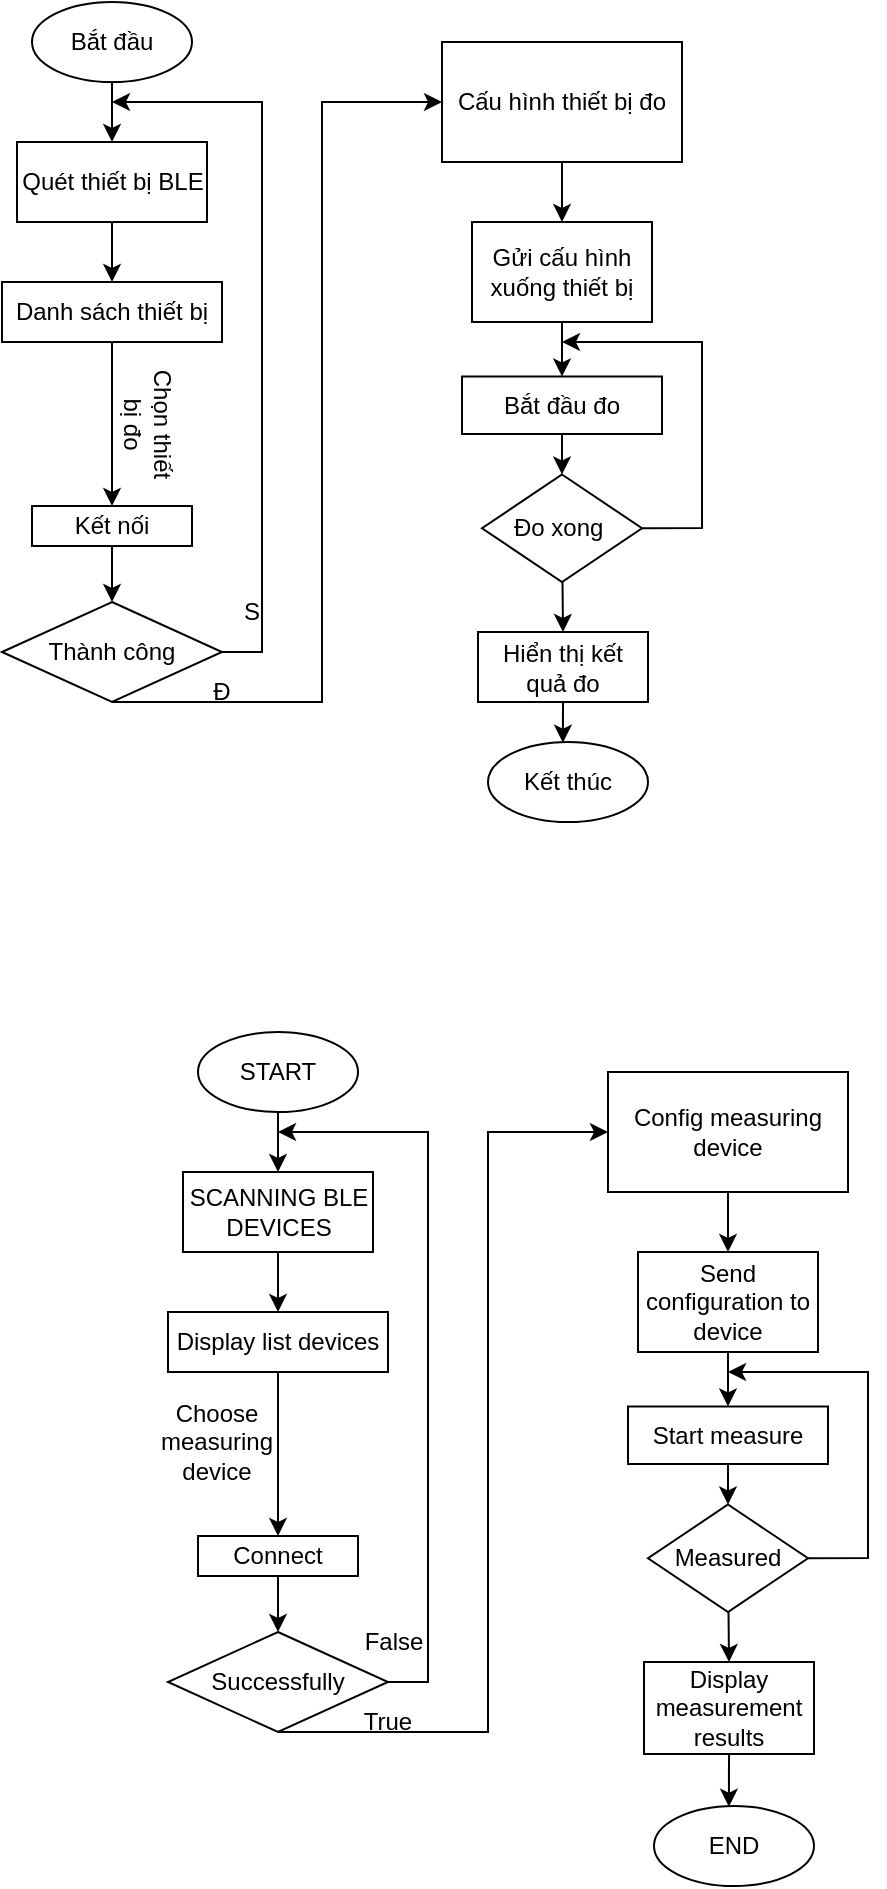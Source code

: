 <mxfile version="24.7.17">
  <diagram name="Trang-1" id="kK0aBLzPLBjerWkySaad">
    <mxGraphModel dx="837" dy="432" grid="0" gridSize="10" guides="1" tooltips="1" connect="1" arrows="1" fold="1" page="1" pageScale="1" pageWidth="850" pageHeight="1100" math="0" shadow="0">
      <root>
        <mxCell id="0" />
        <mxCell id="1" parent="0" />
        <mxCell id="JSii3hfnWb95b3xY8V0G-1" value="Quét thiết bị BLE" style="rounded=0;whiteSpace=wrap;html=1;" parent="1" vertex="1">
          <mxGeometry x="137.5" y="160" width="95" height="40" as="geometry" />
        </mxCell>
        <mxCell id="JSii3hfnWb95b3xY8V0G-2" value="Bắt đầu" style="ellipse;whiteSpace=wrap;html=1;" parent="1" vertex="1">
          <mxGeometry x="145" y="90" width="80" height="40" as="geometry" />
        </mxCell>
        <mxCell id="JSii3hfnWb95b3xY8V0G-3" value="Danh sách thiết bị" style="rounded=0;whiteSpace=wrap;html=1;" parent="1" vertex="1">
          <mxGeometry x="130" y="230" width="110" height="30" as="geometry" />
        </mxCell>
        <mxCell id="JSii3hfnWb95b3xY8V0G-4" value="Kết nối" style="rounded=0;whiteSpace=wrap;html=1;" parent="1" vertex="1">
          <mxGeometry x="145" y="342" width="80" height="20" as="geometry" />
        </mxCell>
        <mxCell id="JSii3hfnWb95b3xY8V0G-5" value="" style="endArrow=classic;html=1;rounded=0;exitX=0.5;exitY=1;exitDx=0;exitDy=0;" parent="1" source="JSii3hfnWb95b3xY8V0G-2" target="JSii3hfnWb95b3xY8V0G-1" edge="1">
          <mxGeometry width="50" height="50" relative="1" as="geometry">
            <mxPoint x="105" y="300" as="sourcePoint" />
            <mxPoint x="155" y="250" as="targetPoint" />
          </mxGeometry>
        </mxCell>
        <mxCell id="JSii3hfnWb95b3xY8V0G-6" value="" style="endArrow=classic;html=1;rounded=0;exitX=0.5;exitY=1;exitDx=0;exitDy=0;entryX=0.5;entryY=0;entryDx=0;entryDy=0;" parent="1" source="JSii3hfnWb95b3xY8V0G-1" target="JSii3hfnWb95b3xY8V0G-3" edge="1">
          <mxGeometry width="50" height="50" relative="1" as="geometry">
            <mxPoint x="105" y="300" as="sourcePoint" />
            <mxPoint x="155" y="250" as="targetPoint" />
          </mxGeometry>
        </mxCell>
        <mxCell id="JSii3hfnWb95b3xY8V0G-7" value="" style="endArrow=classic;html=1;rounded=0;exitX=0.5;exitY=1;exitDx=0;exitDy=0;entryX=0.5;entryY=0;entryDx=0;entryDy=0;" parent="1" source="JSii3hfnWb95b3xY8V0G-3" target="JSii3hfnWb95b3xY8V0G-4" edge="1">
          <mxGeometry width="50" height="50" relative="1" as="geometry">
            <mxPoint x="105" y="300" as="sourcePoint" />
            <mxPoint x="155" y="250" as="targetPoint" />
          </mxGeometry>
        </mxCell>
        <mxCell id="JSii3hfnWb95b3xY8V0G-8" value="Chọn thiết bị đo" style="text;html=1;align=center;verticalAlign=middle;whiteSpace=wrap;rounded=0;rotation=90;" parent="1" vertex="1">
          <mxGeometry x="171.25" y="286.25" width="62.5" height="30" as="geometry" />
        </mxCell>
        <mxCell id="JSii3hfnWb95b3xY8V0G-9" value="" style="endArrow=classic;html=1;rounded=0;exitX=1;exitY=0.5;exitDx=0;exitDy=0;" parent="1" source="JSii3hfnWb95b3xY8V0G-10" edge="1">
          <mxGeometry width="50" height="50" relative="1" as="geometry">
            <mxPoint x="400" y="350" as="sourcePoint" />
            <mxPoint x="185" y="140" as="targetPoint" />
            <Array as="points">
              <mxPoint x="260" y="415" />
              <mxPoint x="260" y="140" />
            </Array>
          </mxGeometry>
        </mxCell>
        <mxCell id="JSii3hfnWb95b3xY8V0G-10" value="Thành công" style="rhombus;whiteSpace=wrap;html=1;" parent="1" vertex="1">
          <mxGeometry x="130" y="390" width="110" height="50" as="geometry" />
        </mxCell>
        <mxCell id="JSii3hfnWb95b3xY8V0G-11" value="" style="endArrow=classic;html=1;rounded=0;exitX=0.5;exitY=1;exitDx=0;exitDy=0;entryX=0.5;entryY=0;entryDx=0;entryDy=0;" parent="1" source="JSii3hfnWb95b3xY8V0G-4" target="JSii3hfnWb95b3xY8V0G-10" edge="1">
          <mxGeometry width="50" height="50" relative="1" as="geometry">
            <mxPoint x="400" y="350" as="sourcePoint" />
            <mxPoint x="450" y="300" as="targetPoint" />
          </mxGeometry>
        </mxCell>
        <mxCell id="JSii3hfnWb95b3xY8V0G-12" value="S" style="text;html=1;align=center;verticalAlign=middle;whiteSpace=wrap;rounded=0;" parent="1" vertex="1">
          <mxGeometry x="225" y="380" width="60" height="30" as="geometry" />
        </mxCell>
        <mxCell id="JSii3hfnWb95b3xY8V0G-13" value="Cấu hình thiết bị đo" style="rounded=0;whiteSpace=wrap;html=1;" parent="1" vertex="1">
          <mxGeometry x="350" y="110" width="120" height="60" as="geometry" />
        </mxCell>
        <mxCell id="JSii3hfnWb95b3xY8V0G-14" value="" style="endArrow=classic;html=1;rounded=0;exitX=0.5;exitY=1;exitDx=0;exitDy=0;entryX=0;entryY=0.5;entryDx=0;entryDy=0;" parent="1" source="JSii3hfnWb95b3xY8V0G-10" target="JSii3hfnWb95b3xY8V0G-13" edge="1">
          <mxGeometry width="50" height="50" relative="1" as="geometry">
            <mxPoint x="400" y="350" as="sourcePoint" />
            <mxPoint x="450" y="300" as="targetPoint" />
            <Array as="points">
              <mxPoint x="290" y="440" />
              <mxPoint x="290" y="140" />
            </Array>
          </mxGeometry>
        </mxCell>
        <mxCell id="JSii3hfnWb95b3xY8V0G-15" value="Đ" style="text;html=1;align=center;verticalAlign=middle;whiteSpace=wrap;rounded=0;" parent="1" vertex="1">
          <mxGeometry x="210" y="420" width="60" height="30" as="geometry" />
        </mxCell>
        <mxCell id="JSii3hfnWb95b3xY8V0G-16" value="Gửi cấu hình xuống thiết bị" style="rounded=0;whiteSpace=wrap;html=1;" parent="1" vertex="1">
          <mxGeometry x="365" y="200" width="90" height="50" as="geometry" />
        </mxCell>
        <mxCell id="JSii3hfnWb95b3xY8V0G-17" value="" style="endArrow=classic;html=1;rounded=0;exitX=0.5;exitY=1;exitDx=0;exitDy=0;entryX=0.5;entryY=0;entryDx=0;entryDy=0;" parent="1" source="JSii3hfnWb95b3xY8V0G-13" target="JSii3hfnWb95b3xY8V0G-16" edge="1">
          <mxGeometry width="50" height="50" relative="1" as="geometry">
            <mxPoint x="400" y="350" as="sourcePoint" />
            <mxPoint x="450" y="300" as="targetPoint" />
          </mxGeometry>
        </mxCell>
        <mxCell id="JSii3hfnWb95b3xY8V0G-18" value="Bắt đầu đo" style="rounded=0;whiteSpace=wrap;html=1;" parent="1" vertex="1">
          <mxGeometry x="360" y="277.25" width="100" height="28.75" as="geometry" />
        </mxCell>
        <mxCell id="JSii3hfnWb95b3xY8V0G-19" value="" style="endArrow=classic;html=1;rounded=0;exitX=0.5;exitY=1;exitDx=0;exitDy=0;" parent="1" source="JSii3hfnWb95b3xY8V0G-16" target="JSii3hfnWb95b3xY8V0G-18" edge="1">
          <mxGeometry width="50" height="50" relative="1" as="geometry">
            <mxPoint x="400" y="250" as="sourcePoint" />
            <mxPoint x="450" y="200" as="targetPoint" />
          </mxGeometry>
        </mxCell>
        <mxCell id="JSii3hfnWb95b3xY8V0G-20" value="Đo xong&amp;nbsp;" style="rhombus;whiteSpace=wrap;html=1;" parent="1" vertex="1">
          <mxGeometry x="370" y="326.25" width="80" height="53.75" as="geometry" />
        </mxCell>
        <mxCell id="JSii3hfnWb95b3xY8V0G-21" value="" style="endArrow=classic;html=1;rounded=0;exitX=0.5;exitY=1;exitDx=0;exitDy=0;" parent="1" source="JSii3hfnWb95b3xY8V0G-18" target="JSii3hfnWb95b3xY8V0G-20" edge="1">
          <mxGeometry width="50" height="50" relative="1" as="geometry">
            <mxPoint x="400" y="250" as="sourcePoint" />
            <mxPoint x="450" y="200" as="targetPoint" />
          </mxGeometry>
        </mxCell>
        <mxCell id="JSii3hfnWb95b3xY8V0G-22" value="" style="endArrow=classic;html=1;rounded=0;exitX=1;exitY=0.5;exitDx=0;exitDy=0;" parent="1" source="JSii3hfnWb95b3xY8V0G-20" edge="1">
          <mxGeometry width="50" height="50" relative="1" as="geometry">
            <mxPoint x="400" y="250" as="sourcePoint" />
            <mxPoint x="410" y="260" as="targetPoint" />
            <Array as="points">
              <mxPoint x="480" y="353" />
              <mxPoint x="480" y="260" />
            </Array>
          </mxGeometry>
        </mxCell>
        <mxCell id="JSii3hfnWb95b3xY8V0G-23" value="Hiển thị kết quả đo" style="rounded=0;whiteSpace=wrap;html=1;" parent="1" vertex="1">
          <mxGeometry x="368" y="405" width="85" height="35" as="geometry" />
        </mxCell>
        <mxCell id="JSii3hfnWb95b3xY8V0G-24" value="" style="endArrow=classic;html=1;rounded=0;entryX=0.5;entryY=0;entryDx=0;entryDy=0;" parent="1" source="JSii3hfnWb95b3xY8V0G-20" target="JSii3hfnWb95b3xY8V0G-23" edge="1">
          <mxGeometry width="50" height="50" relative="1" as="geometry">
            <mxPoint x="400" y="250" as="sourcePoint" />
            <mxPoint x="450" y="200" as="targetPoint" />
          </mxGeometry>
        </mxCell>
        <mxCell id="JSii3hfnWb95b3xY8V0G-25" value="Kết thúc" style="ellipse;whiteSpace=wrap;html=1;" parent="1" vertex="1">
          <mxGeometry x="373" y="460" width="80" height="40" as="geometry" />
        </mxCell>
        <mxCell id="JSii3hfnWb95b3xY8V0G-26" value="" style="endArrow=classic;html=1;rounded=0;exitX=0.5;exitY=1;exitDx=0;exitDy=0;entryX=0.468;entryY=0.009;entryDx=0;entryDy=0;entryPerimeter=0;" parent="1" source="JSii3hfnWb95b3xY8V0G-23" target="JSii3hfnWb95b3xY8V0G-25" edge="1">
          <mxGeometry width="50" height="50" relative="1" as="geometry">
            <mxPoint x="410" y="270" as="sourcePoint" />
            <mxPoint x="460" y="220" as="targetPoint" />
          </mxGeometry>
        </mxCell>
        <mxCell id="u0-yS3jhOgXG8N2Y8Kx4-1" value="SCANNING BLE DEVICES" style="rounded=0;whiteSpace=wrap;html=1;" vertex="1" parent="1">
          <mxGeometry x="220.5" y="675" width="95" height="40" as="geometry" />
        </mxCell>
        <mxCell id="u0-yS3jhOgXG8N2Y8Kx4-2" value="START" style="ellipse;whiteSpace=wrap;html=1;" vertex="1" parent="1">
          <mxGeometry x="228" y="605" width="80" height="40" as="geometry" />
        </mxCell>
        <mxCell id="u0-yS3jhOgXG8N2Y8Kx4-3" value="Display list devices" style="rounded=0;whiteSpace=wrap;html=1;" vertex="1" parent="1">
          <mxGeometry x="213" y="745" width="110" height="30" as="geometry" />
        </mxCell>
        <mxCell id="u0-yS3jhOgXG8N2Y8Kx4-4" value="Connect" style="rounded=0;whiteSpace=wrap;html=1;" vertex="1" parent="1">
          <mxGeometry x="228" y="857" width="80" height="20" as="geometry" />
        </mxCell>
        <mxCell id="u0-yS3jhOgXG8N2Y8Kx4-5" value="" style="endArrow=classic;html=1;rounded=0;exitX=0.5;exitY=1;exitDx=0;exitDy=0;" edge="1" parent="1" source="u0-yS3jhOgXG8N2Y8Kx4-2" target="u0-yS3jhOgXG8N2Y8Kx4-1">
          <mxGeometry width="50" height="50" relative="1" as="geometry">
            <mxPoint x="188" y="815" as="sourcePoint" />
            <mxPoint x="238" y="765" as="targetPoint" />
          </mxGeometry>
        </mxCell>
        <mxCell id="u0-yS3jhOgXG8N2Y8Kx4-6" value="" style="endArrow=classic;html=1;rounded=0;exitX=0.5;exitY=1;exitDx=0;exitDy=0;entryX=0.5;entryY=0;entryDx=0;entryDy=0;" edge="1" parent="1" source="u0-yS3jhOgXG8N2Y8Kx4-1" target="u0-yS3jhOgXG8N2Y8Kx4-3">
          <mxGeometry width="50" height="50" relative="1" as="geometry">
            <mxPoint x="188" y="815" as="sourcePoint" />
            <mxPoint x="238" y="765" as="targetPoint" />
          </mxGeometry>
        </mxCell>
        <mxCell id="u0-yS3jhOgXG8N2Y8Kx4-7" value="" style="endArrow=classic;html=1;rounded=0;exitX=0.5;exitY=1;exitDx=0;exitDy=0;entryX=0.5;entryY=0;entryDx=0;entryDy=0;" edge="1" parent="1" source="u0-yS3jhOgXG8N2Y8Kx4-3" target="u0-yS3jhOgXG8N2Y8Kx4-4">
          <mxGeometry width="50" height="50" relative="1" as="geometry">
            <mxPoint x="188" y="815" as="sourcePoint" />
            <mxPoint x="238" y="765" as="targetPoint" />
          </mxGeometry>
        </mxCell>
        <mxCell id="u0-yS3jhOgXG8N2Y8Kx4-8" value="Choose measuring device" style="text;html=1;align=center;verticalAlign=middle;whiteSpace=wrap;rounded=0;rotation=0;" vertex="1" parent="1">
          <mxGeometry x="207" y="798.25" width="60.75" height="22.75" as="geometry" />
        </mxCell>
        <mxCell id="u0-yS3jhOgXG8N2Y8Kx4-9" value="" style="endArrow=classic;html=1;rounded=0;exitX=1;exitY=0.5;exitDx=0;exitDy=0;" edge="1" parent="1" source="u0-yS3jhOgXG8N2Y8Kx4-10">
          <mxGeometry width="50" height="50" relative="1" as="geometry">
            <mxPoint x="483" y="865" as="sourcePoint" />
            <mxPoint x="268" y="655" as="targetPoint" />
            <Array as="points">
              <mxPoint x="343" y="930" />
              <mxPoint x="343" y="655" />
            </Array>
          </mxGeometry>
        </mxCell>
        <mxCell id="u0-yS3jhOgXG8N2Y8Kx4-10" value="Successfully" style="rhombus;whiteSpace=wrap;html=1;" vertex="1" parent="1">
          <mxGeometry x="213" y="905" width="110" height="50" as="geometry" />
        </mxCell>
        <mxCell id="u0-yS3jhOgXG8N2Y8Kx4-11" value="" style="endArrow=classic;html=1;rounded=0;exitX=0.5;exitY=1;exitDx=0;exitDy=0;entryX=0.5;entryY=0;entryDx=0;entryDy=0;" edge="1" parent="1" source="u0-yS3jhOgXG8N2Y8Kx4-4" target="u0-yS3jhOgXG8N2Y8Kx4-10">
          <mxGeometry width="50" height="50" relative="1" as="geometry">
            <mxPoint x="483" y="865" as="sourcePoint" />
            <mxPoint x="533" y="815" as="targetPoint" />
          </mxGeometry>
        </mxCell>
        <mxCell id="u0-yS3jhOgXG8N2Y8Kx4-12" value="False" style="text;html=1;align=center;verticalAlign=middle;whiteSpace=wrap;rounded=0;" vertex="1" parent="1">
          <mxGeometry x="296" y="895" width="60" height="30" as="geometry" />
        </mxCell>
        <mxCell id="u0-yS3jhOgXG8N2Y8Kx4-13" value="Config measuring device" style="rounded=0;whiteSpace=wrap;html=1;" vertex="1" parent="1">
          <mxGeometry x="433" y="625" width="120" height="60" as="geometry" />
        </mxCell>
        <mxCell id="u0-yS3jhOgXG8N2Y8Kx4-14" value="" style="endArrow=classic;html=1;rounded=0;exitX=0.5;exitY=1;exitDx=0;exitDy=0;entryX=0;entryY=0.5;entryDx=0;entryDy=0;" edge="1" parent="1" source="u0-yS3jhOgXG8N2Y8Kx4-10" target="u0-yS3jhOgXG8N2Y8Kx4-13">
          <mxGeometry width="50" height="50" relative="1" as="geometry">
            <mxPoint x="483" y="865" as="sourcePoint" />
            <mxPoint x="533" y="815" as="targetPoint" />
            <Array as="points">
              <mxPoint x="373" y="955" />
              <mxPoint x="373" y="655" />
            </Array>
          </mxGeometry>
        </mxCell>
        <mxCell id="u0-yS3jhOgXG8N2Y8Kx4-15" value="True" style="text;html=1;align=center;verticalAlign=middle;whiteSpace=wrap;rounded=0;" vertex="1" parent="1">
          <mxGeometry x="293" y="935" width="60" height="30" as="geometry" />
        </mxCell>
        <mxCell id="u0-yS3jhOgXG8N2Y8Kx4-16" value="Send configuration to device" style="rounded=0;whiteSpace=wrap;html=1;" vertex="1" parent="1">
          <mxGeometry x="448" y="715" width="90" height="50" as="geometry" />
        </mxCell>
        <mxCell id="u0-yS3jhOgXG8N2Y8Kx4-17" value="" style="endArrow=classic;html=1;rounded=0;exitX=0.5;exitY=1;exitDx=0;exitDy=0;entryX=0.5;entryY=0;entryDx=0;entryDy=0;" edge="1" parent="1" source="u0-yS3jhOgXG8N2Y8Kx4-13" target="u0-yS3jhOgXG8N2Y8Kx4-16">
          <mxGeometry width="50" height="50" relative="1" as="geometry">
            <mxPoint x="483" y="865" as="sourcePoint" />
            <mxPoint x="533" y="815" as="targetPoint" />
          </mxGeometry>
        </mxCell>
        <mxCell id="u0-yS3jhOgXG8N2Y8Kx4-18" value="Start measure" style="rounded=0;whiteSpace=wrap;html=1;" vertex="1" parent="1">
          <mxGeometry x="443" y="792.25" width="100" height="28.75" as="geometry" />
        </mxCell>
        <mxCell id="u0-yS3jhOgXG8N2Y8Kx4-19" value="" style="endArrow=classic;html=1;rounded=0;exitX=0.5;exitY=1;exitDx=0;exitDy=0;" edge="1" parent="1" source="u0-yS3jhOgXG8N2Y8Kx4-16" target="u0-yS3jhOgXG8N2Y8Kx4-18">
          <mxGeometry width="50" height="50" relative="1" as="geometry">
            <mxPoint x="483" y="765" as="sourcePoint" />
            <mxPoint x="533" y="715" as="targetPoint" />
          </mxGeometry>
        </mxCell>
        <mxCell id="u0-yS3jhOgXG8N2Y8Kx4-20" value="Measured" style="rhombus;whiteSpace=wrap;html=1;" vertex="1" parent="1">
          <mxGeometry x="453" y="841.25" width="80" height="53.75" as="geometry" />
        </mxCell>
        <mxCell id="u0-yS3jhOgXG8N2Y8Kx4-21" value="" style="endArrow=classic;html=1;rounded=0;exitX=0.5;exitY=1;exitDx=0;exitDy=0;" edge="1" parent="1" source="u0-yS3jhOgXG8N2Y8Kx4-18" target="u0-yS3jhOgXG8N2Y8Kx4-20">
          <mxGeometry width="50" height="50" relative="1" as="geometry">
            <mxPoint x="483" y="765" as="sourcePoint" />
            <mxPoint x="533" y="715" as="targetPoint" />
          </mxGeometry>
        </mxCell>
        <mxCell id="u0-yS3jhOgXG8N2Y8Kx4-22" value="" style="endArrow=classic;html=1;rounded=0;exitX=1;exitY=0.5;exitDx=0;exitDy=0;" edge="1" parent="1" source="u0-yS3jhOgXG8N2Y8Kx4-20">
          <mxGeometry width="50" height="50" relative="1" as="geometry">
            <mxPoint x="483" y="765" as="sourcePoint" />
            <mxPoint x="493" y="775" as="targetPoint" />
            <Array as="points">
              <mxPoint x="563" y="868" />
              <mxPoint x="563" y="775" />
            </Array>
          </mxGeometry>
        </mxCell>
        <mxCell id="u0-yS3jhOgXG8N2Y8Kx4-23" value="Display measurement results" style="rounded=0;whiteSpace=wrap;html=1;" vertex="1" parent="1">
          <mxGeometry x="451" y="920" width="85" height="46" as="geometry" />
        </mxCell>
        <mxCell id="u0-yS3jhOgXG8N2Y8Kx4-24" value="" style="endArrow=classic;html=1;rounded=0;entryX=0.5;entryY=0;entryDx=0;entryDy=0;" edge="1" parent="1" source="u0-yS3jhOgXG8N2Y8Kx4-20" target="u0-yS3jhOgXG8N2Y8Kx4-23">
          <mxGeometry width="50" height="50" relative="1" as="geometry">
            <mxPoint x="483" y="765" as="sourcePoint" />
            <mxPoint x="533" y="715" as="targetPoint" />
          </mxGeometry>
        </mxCell>
        <mxCell id="u0-yS3jhOgXG8N2Y8Kx4-25" value="END" style="ellipse;whiteSpace=wrap;html=1;" vertex="1" parent="1">
          <mxGeometry x="456" y="992" width="80" height="40" as="geometry" />
        </mxCell>
        <mxCell id="u0-yS3jhOgXG8N2Y8Kx4-26" value="" style="endArrow=classic;html=1;rounded=0;exitX=0.5;exitY=1;exitDx=0;exitDy=0;entryX=0.468;entryY=0.009;entryDx=0;entryDy=0;entryPerimeter=0;" edge="1" parent="1" source="u0-yS3jhOgXG8N2Y8Kx4-23" target="u0-yS3jhOgXG8N2Y8Kx4-25">
          <mxGeometry width="50" height="50" relative="1" as="geometry">
            <mxPoint x="493" y="785" as="sourcePoint" />
            <mxPoint x="543" y="735" as="targetPoint" />
          </mxGeometry>
        </mxCell>
      </root>
    </mxGraphModel>
  </diagram>
</mxfile>
